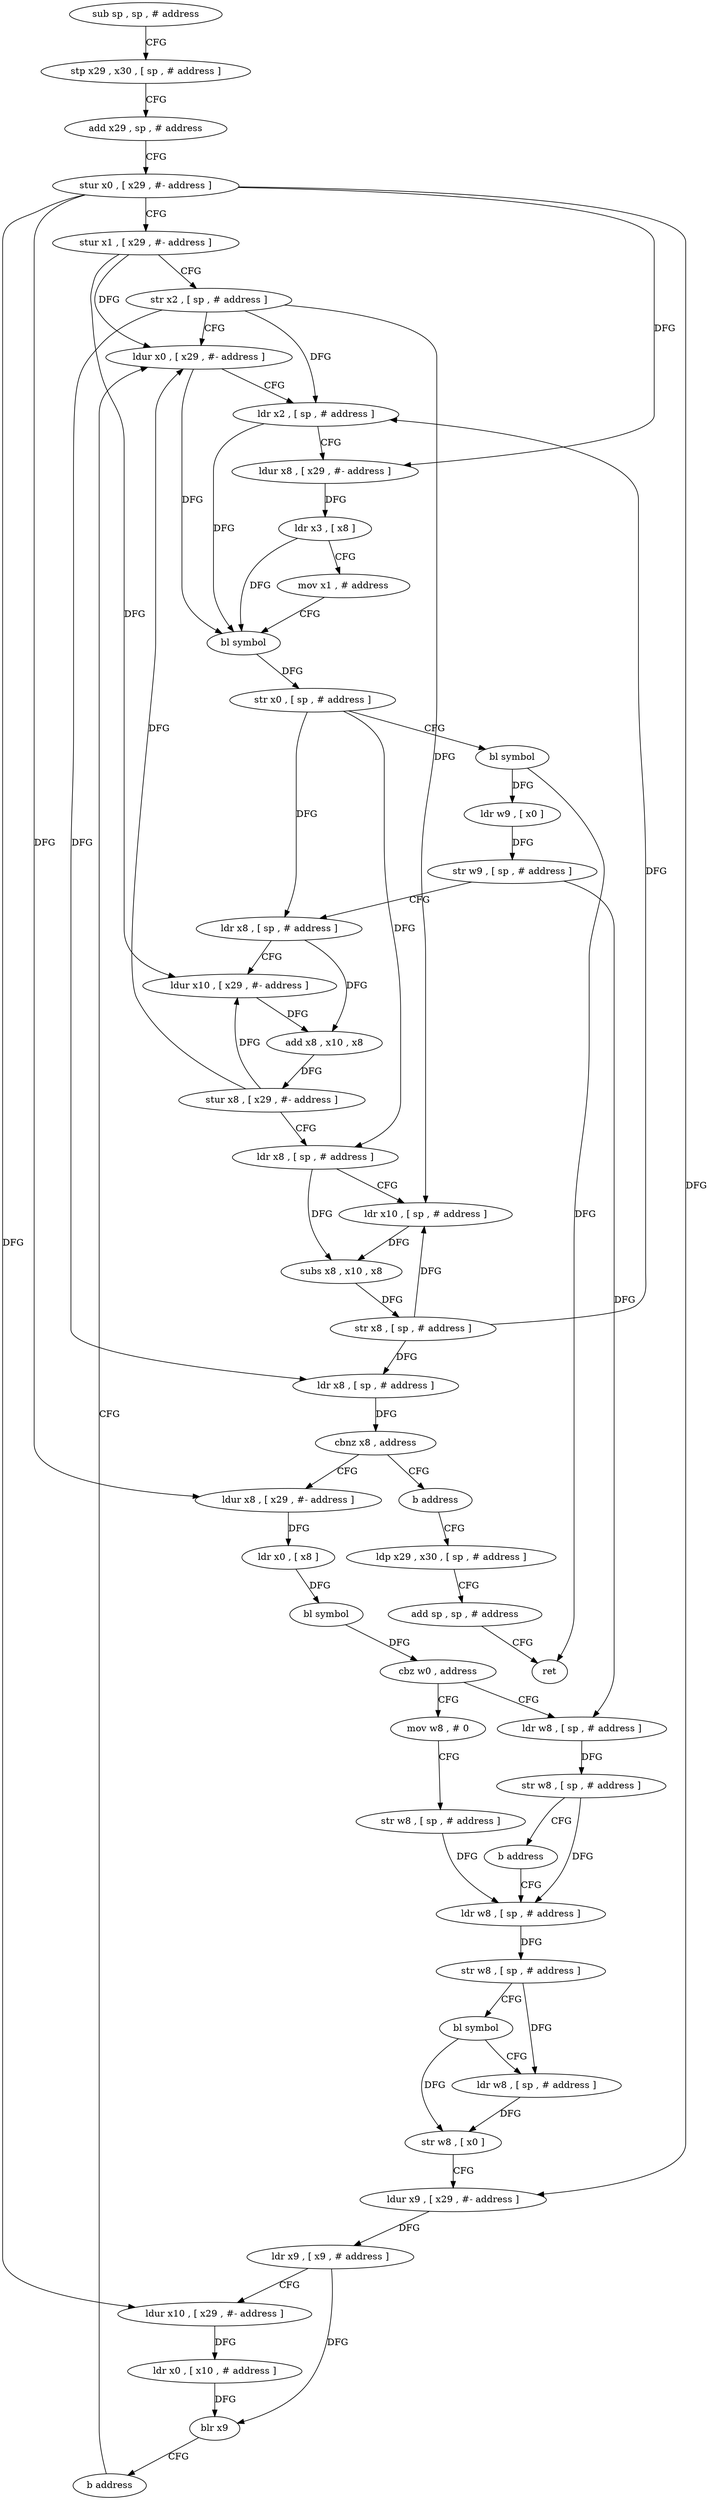 digraph "func" {
"4237528" [label = "sub sp , sp , # address" ]
"4237532" [label = "stp x29 , x30 , [ sp , # address ]" ]
"4237536" [label = "add x29 , sp , # address" ]
"4237540" [label = "stur x0 , [ x29 , #- address ]" ]
"4237544" [label = "stur x1 , [ x29 , #- address ]" ]
"4237548" [label = "str x2 , [ sp , # address ]" ]
"4237552" [label = "ldur x0 , [ x29 , #- address ]" ]
"4237636" [label = "ldur x8 , [ x29 , #- address ]" ]
"4237640" [label = "ldr x0 , [ x8 ]" ]
"4237644" [label = "bl symbol" ]
"4237648" [label = "cbz w0 , address" ]
"4237664" [label = "mov w8 , # 0" ]
"4237652" [label = "ldr w8 , [ sp , # address ]" ]
"4237632" [label = "b address" ]
"4237716" [label = "ldp x29 , x30 , [ sp , # address ]" ]
"4237668" [label = "str w8 , [ sp , # address ]" ]
"4237672" [label = "ldr w8 , [ sp , # address ]" ]
"4237656" [label = "str w8 , [ sp , # address ]" ]
"4237660" [label = "b address" ]
"4237720" [label = "add sp , sp , # address" ]
"4237724" [label = "ret" ]
"4237556" [label = "ldr x2 , [ sp , # address ]" ]
"4237560" [label = "ldur x8 , [ x29 , #- address ]" ]
"4237564" [label = "ldr x3 , [ x8 ]" ]
"4237568" [label = "mov x1 , # address" ]
"4237572" [label = "bl symbol" ]
"4237576" [label = "str x0 , [ sp , # address ]" ]
"4237580" [label = "bl symbol" ]
"4237584" [label = "ldr w9 , [ x0 ]" ]
"4237588" [label = "str w9 , [ sp , # address ]" ]
"4237592" [label = "ldr x8 , [ sp , # address ]" ]
"4237596" [label = "ldur x10 , [ x29 , #- address ]" ]
"4237600" [label = "add x8 , x10 , x8" ]
"4237604" [label = "stur x8 , [ x29 , #- address ]" ]
"4237608" [label = "ldr x8 , [ sp , # address ]" ]
"4237612" [label = "ldr x10 , [ sp , # address ]" ]
"4237616" [label = "subs x8 , x10 , x8" ]
"4237620" [label = "str x8 , [ sp , # address ]" ]
"4237624" [label = "ldr x8 , [ sp , # address ]" ]
"4237628" [label = "cbnz x8 , address" ]
"4237676" [label = "str w8 , [ sp , # address ]" ]
"4237680" [label = "bl symbol" ]
"4237684" [label = "ldr w8 , [ sp , # address ]" ]
"4237688" [label = "str w8 , [ x0 ]" ]
"4237692" [label = "ldur x9 , [ x29 , #- address ]" ]
"4237696" [label = "ldr x9 , [ x9 , # address ]" ]
"4237700" [label = "ldur x10 , [ x29 , #- address ]" ]
"4237704" [label = "ldr x0 , [ x10 , # address ]" ]
"4237708" [label = "blr x9" ]
"4237712" [label = "b address" ]
"4237528" -> "4237532" [ label = "CFG" ]
"4237532" -> "4237536" [ label = "CFG" ]
"4237536" -> "4237540" [ label = "CFG" ]
"4237540" -> "4237544" [ label = "CFG" ]
"4237540" -> "4237560" [ label = "DFG" ]
"4237540" -> "4237636" [ label = "DFG" ]
"4237540" -> "4237692" [ label = "DFG" ]
"4237540" -> "4237700" [ label = "DFG" ]
"4237544" -> "4237548" [ label = "CFG" ]
"4237544" -> "4237552" [ label = "DFG" ]
"4237544" -> "4237596" [ label = "DFG" ]
"4237548" -> "4237552" [ label = "CFG" ]
"4237548" -> "4237556" [ label = "DFG" ]
"4237548" -> "4237612" [ label = "DFG" ]
"4237548" -> "4237624" [ label = "DFG" ]
"4237552" -> "4237556" [ label = "CFG" ]
"4237552" -> "4237572" [ label = "DFG" ]
"4237636" -> "4237640" [ label = "DFG" ]
"4237640" -> "4237644" [ label = "DFG" ]
"4237644" -> "4237648" [ label = "DFG" ]
"4237648" -> "4237664" [ label = "CFG" ]
"4237648" -> "4237652" [ label = "CFG" ]
"4237664" -> "4237668" [ label = "CFG" ]
"4237652" -> "4237656" [ label = "DFG" ]
"4237632" -> "4237716" [ label = "CFG" ]
"4237716" -> "4237720" [ label = "CFG" ]
"4237668" -> "4237672" [ label = "DFG" ]
"4237672" -> "4237676" [ label = "DFG" ]
"4237656" -> "4237660" [ label = "CFG" ]
"4237656" -> "4237672" [ label = "DFG" ]
"4237660" -> "4237672" [ label = "CFG" ]
"4237720" -> "4237724" [ label = "CFG" ]
"4237556" -> "4237560" [ label = "CFG" ]
"4237556" -> "4237572" [ label = "DFG" ]
"4237560" -> "4237564" [ label = "DFG" ]
"4237564" -> "4237568" [ label = "CFG" ]
"4237564" -> "4237572" [ label = "DFG" ]
"4237568" -> "4237572" [ label = "CFG" ]
"4237572" -> "4237576" [ label = "DFG" ]
"4237576" -> "4237580" [ label = "CFG" ]
"4237576" -> "4237592" [ label = "DFG" ]
"4237576" -> "4237608" [ label = "DFG" ]
"4237580" -> "4237584" [ label = "DFG" ]
"4237580" -> "4237724" [ label = "DFG" ]
"4237584" -> "4237588" [ label = "DFG" ]
"4237588" -> "4237592" [ label = "CFG" ]
"4237588" -> "4237652" [ label = "DFG" ]
"4237592" -> "4237596" [ label = "CFG" ]
"4237592" -> "4237600" [ label = "DFG" ]
"4237596" -> "4237600" [ label = "DFG" ]
"4237600" -> "4237604" [ label = "DFG" ]
"4237604" -> "4237608" [ label = "CFG" ]
"4237604" -> "4237552" [ label = "DFG" ]
"4237604" -> "4237596" [ label = "DFG" ]
"4237608" -> "4237612" [ label = "CFG" ]
"4237608" -> "4237616" [ label = "DFG" ]
"4237612" -> "4237616" [ label = "DFG" ]
"4237616" -> "4237620" [ label = "DFG" ]
"4237620" -> "4237624" [ label = "DFG" ]
"4237620" -> "4237556" [ label = "DFG" ]
"4237620" -> "4237612" [ label = "DFG" ]
"4237624" -> "4237628" [ label = "DFG" ]
"4237628" -> "4237636" [ label = "CFG" ]
"4237628" -> "4237632" [ label = "CFG" ]
"4237676" -> "4237680" [ label = "CFG" ]
"4237676" -> "4237684" [ label = "DFG" ]
"4237680" -> "4237684" [ label = "CFG" ]
"4237680" -> "4237688" [ label = "DFG" ]
"4237684" -> "4237688" [ label = "DFG" ]
"4237688" -> "4237692" [ label = "CFG" ]
"4237692" -> "4237696" [ label = "DFG" ]
"4237696" -> "4237700" [ label = "CFG" ]
"4237696" -> "4237708" [ label = "DFG" ]
"4237700" -> "4237704" [ label = "DFG" ]
"4237704" -> "4237708" [ label = "DFG" ]
"4237708" -> "4237712" [ label = "CFG" ]
"4237712" -> "4237552" [ label = "CFG" ]
}
